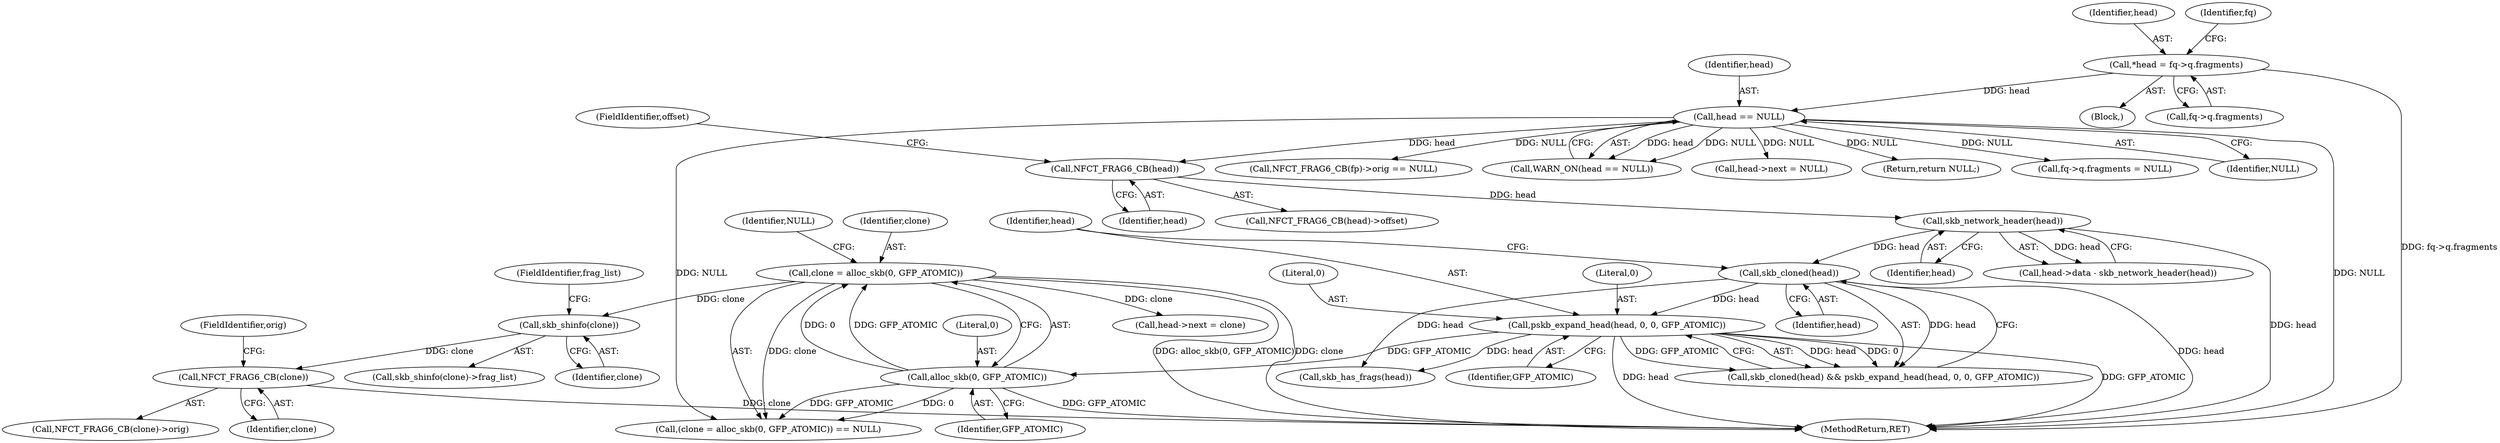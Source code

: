 digraph "0_linux_9e2dcf72023d1447f09c47d77c99b0c49659e5ce_0@pointer" {
"1000284" [label="(Call,NFCT_FRAG6_CB(clone))"];
"1000212" [label="(Call,skb_shinfo(clone))"];
"1000188" [label="(Call,clone = alloc_skb(0, GFP_ATOMIC))"];
"1000190" [label="(Call,alloc_skb(0, GFP_ATOMIC))"];
"1000167" [label="(Call,pskb_expand_head(head, 0, 0, GFP_ATOMIC))"];
"1000165" [label="(Call,skb_cloned(head))"];
"1000142" [label="(Call,skb_network_header(head))"];
"1000131" [label="(Call,NFCT_FRAG6_CB(head))"];
"1000125" [label="(Call,head == NULL)"];
"1000114" [label="(Call,*head = fq->q.fragments)"];
"1000283" [label="(Call,NFCT_FRAG6_CB(clone)->orig)"];
"1000193" [label="(Identifier,NULL)"];
"1000138" [label="(Call,head->data - skb_network_header(head))"];
"1000110" [label="(Block,)"];
"1000126" [label="(Identifier,head)"];
"1000211" [label="(Call,skb_shinfo(clone)->frag_list)"];
"1000187" [label="(Call,(clone = alloc_skb(0, GFP_ATOMIC)) == NULL)"];
"1000496" [label="(Call,NFCT_FRAG6_CB(fp)->orig == NULL)"];
"1000124" [label="(Call,WARN_ON(head == NULL))"];
"1000438" [label="(Call,head->next = NULL)"];
"1000552" [label="(Return,return NULL;)"];
"1000114" [label="(Call,*head = fq->q.fragments)"];
"1000132" [label="(Identifier,head)"];
"1000177" [label="(Call,skb_has_frags(head))"];
"1000130" [label="(Call,NFCT_FRAG6_CB(head)->offset)"];
"1000164" [label="(Call,skb_cloned(head) && pskb_expand_head(head, 0, 0, GFP_ATOMIC))"];
"1000168" [label="(Identifier,head)"];
"1000115" [label="(Identifier,head)"];
"1000171" [label="(Identifier,GFP_ATOMIC)"];
"1000554" [label="(MethodReturn,RET)"];
"1000169" [label="(Literal,0)"];
"1000116" [label="(Call,fq->q.fragments)"];
"1000131" [label="(Call,NFCT_FRAG6_CB(head))"];
"1000286" [label="(FieldIdentifier,orig)"];
"1000205" [label="(Call,head->next = clone)"];
"1000190" [label="(Call,alloc_skb(0, GFP_ATOMIC))"];
"1000482" [label="(Call,fq->q.fragments = NULL)"];
"1000284" [label="(Call,NFCT_FRAG6_CB(clone))"];
"1000214" [label="(FieldIdentifier,frag_list)"];
"1000212" [label="(Call,skb_shinfo(clone))"];
"1000133" [label="(FieldIdentifier,offset)"];
"1000188" [label="(Call,clone = alloc_skb(0, GFP_ATOMIC))"];
"1000142" [label="(Call,skb_network_header(head))"];
"1000285" [label="(Identifier,clone)"];
"1000213" [label="(Identifier,clone)"];
"1000127" [label="(Identifier,NULL)"];
"1000123" [label="(Identifier,fq)"];
"1000166" [label="(Identifier,head)"];
"1000165" [label="(Call,skb_cloned(head))"];
"1000189" [label="(Identifier,clone)"];
"1000191" [label="(Literal,0)"];
"1000143" [label="(Identifier,head)"];
"1000125" [label="(Call,head == NULL)"];
"1000170" [label="(Literal,0)"];
"1000167" [label="(Call,pskb_expand_head(head, 0, 0, GFP_ATOMIC))"];
"1000192" [label="(Identifier,GFP_ATOMIC)"];
"1000284" -> "1000283"  [label="AST: "];
"1000284" -> "1000285"  [label="CFG: "];
"1000285" -> "1000284"  [label="AST: "];
"1000286" -> "1000284"  [label="CFG: "];
"1000284" -> "1000554"  [label="DDG: clone"];
"1000212" -> "1000284"  [label="DDG: clone"];
"1000212" -> "1000211"  [label="AST: "];
"1000212" -> "1000213"  [label="CFG: "];
"1000213" -> "1000212"  [label="AST: "];
"1000214" -> "1000212"  [label="CFG: "];
"1000188" -> "1000212"  [label="DDG: clone"];
"1000188" -> "1000187"  [label="AST: "];
"1000188" -> "1000190"  [label="CFG: "];
"1000189" -> "1000188"  [label="AST: "];
"1000190" -> "1000188"  [label="AST: "];
"1000193" -> "1000188"  [label="CFG: "];
"1000188" -> "1000554"  [label="DDG: alloc_skb(0, GFP_ATOMIC)"];
"1000188" -> "1000554"  [label="DDG: clone"];
"1000188" -> "1000187"  [label="DDG: clone"];
"1000190" -> "1000188"  [label="DDG: 0"];
"1000190" -> "1000188"  [label="DDG: GFP_ATOMIC"];
"1000188" -> "1000205"  [label="DDG: clone"];
"1000190" -> "1000192"  [label="CFG: "];
"1000191" -> "1000190"  [label="AST: "];
"1000192" -> "1000190"  [label="AST: "];
"1000190" -> "1000554"  [label="DDG: GFP_ATOMIC"];
"1000190" -> "1000187"  [label="DDG: 0"];
"1000190" -> "1000187"  [label="DDG: GFP_ATOMIC"];
"1000167" -> "1000190"  [label="DDG: GFP_ATOMIC"];
"1000167" -> "1000164"  [label="AST: "];
"1000167" -> "1000171"  [label="CFG: "];
"1000168" -> "1000167"  [label="AST: "];
"1000169" -> "1000167"  [label="AST: "];
"1000170" -> "1000167"  [label="AST: "];
"1000171" -> "1000167"  [label="AST: "];
"1000164" -> "1000167"  [label="CFG: "];
"1000167" -> "1000554"  [label="DDG: head"];
"1000167" -> "1000554"  [label="DDG: GFP_ATOMIC"];
"1000167" -> "1000164"  [label="DDG: head"];
"1000167" -> "1000164"  [label="DDG: 0"];
"1000167" -> "1000164"  [label="DDG: GFP_ATOMIC"];
"1000165" -> "1000167"  [label="DDG: head"];
"1000167" -> "1000177"  [label="DDG: head"];
"1000165" -> "1000164"  [label="AST: "];
"1000165" -> "1000166"  [label="CFG: "];
"1000166" -> "1000165"  [label="AST: "];
"1000168" -> "1000165"  [label="CFG: "];
"1000164" -> "1000165"  [label="CFG: "];
"1000165" -> "1000554"  [label="DDG: head"];
"1000165" -> "1000164"  [label="DDG: head"];
"1000142" -> "1000165"  [label="DDG: head"];
"1000165" -> "1000177"  [label="DDG: head"];
"1000142" -> "1000138"  [label="AST: "];
"1000142" -> "1000143"  [label="CFG: "];
"1000143" -> "1000142"  [label="AST: "];
"1000138" -> "1000142"  [label="CFG: "];
"1000142" -> "1000554"  [label="DDG: head"];
"1000142" -> "1000138"  [label="DDG: head"];
"1000131" -> "1000142"  [label="DDG: head"];
"1000131" -> "1000130"  [label="AST: "];
"1000131" -> "1000132"  [label="CFG: "];
"1000132" -> "1000131"  [label="AST: "];
"1000133" -> "1000131"  [label="CFG: "];
"1000125" -> "1000131"  [label="DDG: head"];
"1000125" -> "1000124"  [label="AST: "];
"1000125" -> "1000127"  [label="CFG: "];
"1000126" -> "1000125"  [label="AST: "];
"1000127" -> "1000125"  [label="AST: "];
"1000124" -> "1000125"  [label="CFG: "];
"1000125" -> "1000554"  [label="DDG: NULL"];
"1000125" -> "1000124"  [label="DDG: head"];
"1000125" -> "1000124"  [label="DDG: NULL"];
"1000114" -> "1000125"  [label="DDG: head"];
"1000125" -> "1000187"  [label="DDG: NULL"];
"1000125" -> "1000438"  [label="DDG: NULL"];
"1000125" -> "1000482"  [label="DDG: NULL"];
"1000125" -> "1000496"  [label="DDG: NULL"];
"1000125" -> "1000552"  [label="DDG: NULL"];
"1000114" -> "1000110"  [label="AST: "];
"1000114" -> "1000116"  [label="CFG: "];
"1000115" -> "1000114"  [label="AST: "];
"1000116" -> "1000114"  [label="AST: "];
"1000123" -> "1000114"  [label="CFG: "];
"1000114" -> "1000554"  [label="DDG: fq->q.fragments"];
}
